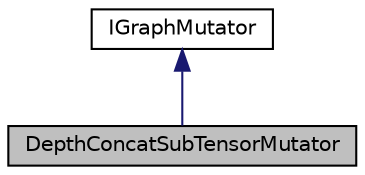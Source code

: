 digraph "DepthConcatSubTensorMutator"
{
 // LATEX_PDF_SIZE
  edge [fontname="Helvetica",fontsize="10",labelfontname="Helvetica",labelfontsize="10"];
  node [fontname="Helvetica",fontsize="10",shape=record];
  Node1 [label="DepthConcatSubTensorMutator",height=0.2,width=0.4,color="black", fillcolor="grey75", style="filled", fontcolor="black",tooltip="Mutation pass to optimize depth concatenation operations by using sub-tensors."];
  Node2 -> Node1 [dir="back",color="midnightblue",fontsize="10",style="solid",fontname="Helvetica"];
  Node2 [label="IGraphMutator",height=0.2,width=0.4,color="black", fillcolor="white", style="filled",URL="$classarm__compute_1_1graph_1_1_i_graph_mutator.xhtml",tooltip="Graph mutator interface."];
}
